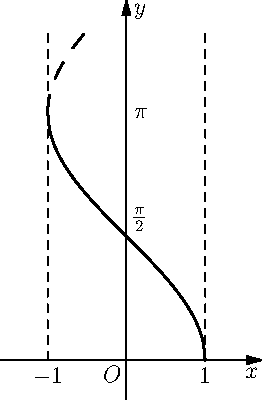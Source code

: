 size(200);
import graph;
real f(real x){return acos(x);}
draw(graph(f,-1,1),linewidth(1));
real g(real x){return cos(x);}
guide g=graph(g,pi,pi+1);
draw(reflect((0,0),(1,1))*g,dashed+1);
draw((1,0)--(1,pi+1),dashed);
draw((-1,0)--(-1,pi+1),dashed);
label("$-1$",-1,S);
label("$1$",1,S);
label("$\pi$",(0,pi),E);
label("$\frac{\pi}{2}$",(0,pi/2),NE);
label("$O$",(0,0),SW);
xlimits(-1.6,1.6);
ylimits(-0.5,pi+1.3);
xaxis("$x$",Arrow());
yaxis(Label("$y$",align=E),Arrow());
